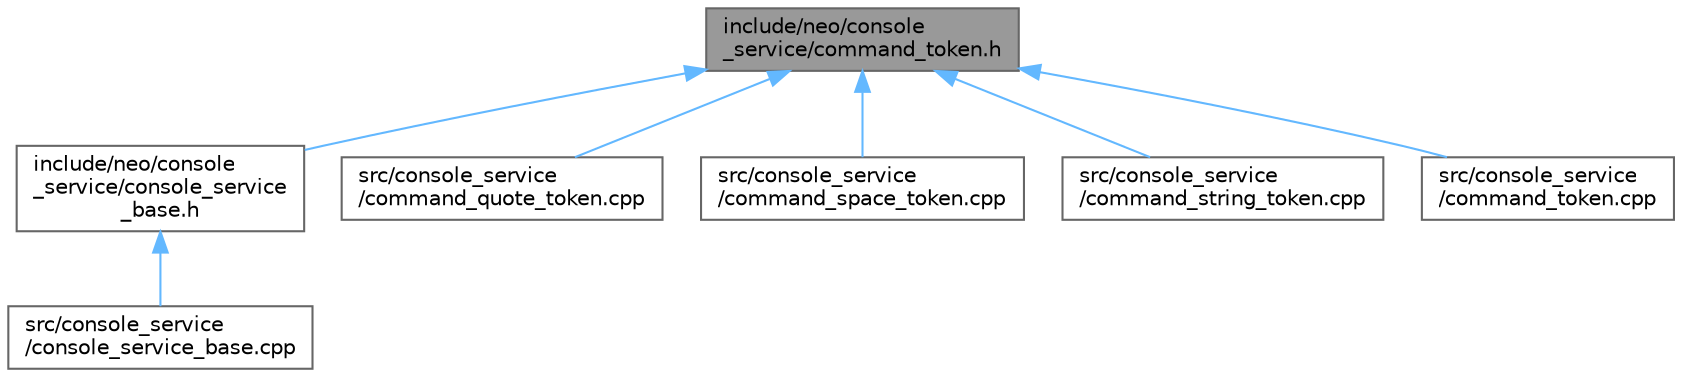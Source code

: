 digraph "include/neo/console_service/command_token.h"
{
 // LATEX_PDF_SIZE
  bgcolor="transparent";
  edge [fontname=Helvetica,fontsize=10,labelfontname=Helvetica,labelfontsize=10];
  node [fontname=Helvetica,fontsize=10,shape=box,height=0.2,width=0.4];
  Node1 [id="Node000001",label="include/neo/console\l_service/command_token.h",height=0.2,width=0.4,color="gray40", fillcolor="grey60", style="filled", fontcolor="black",tooltip=" "];
  Node1 -> Node2 [id="edge1_Node000001_Node000002",dir="back",color="steelblue1",style="solid",tooltip=" "];
  Node2 [id="Node000002",label="include/neo/console\l_service/console_service\l_base.h",height=0.2,width=0.4,color="grey40", fillcolor="white", style="filled",URL="$console__service__base_8h.html",tooltip=" "];
  Node2 -> Node3 [id="edge2_Node000002_Node000003",dir="back",color="steelblue1",style="solid",tooltip=" "];
  Node3 [id="Node000003",label="src/console_service\l/console_service_base.cpp",height=0.2,width=0.4,color="grey40", fillcolor="white", style="filled",URL="$console__service__base_8cpp.html",tooltip=" "];
  Node1 -> Node4 [id="edge3_Node000001_Node000004",dir="back",color="steelblue1",style="solid",tooltip=" "];
  Node4 [id="Node000004",label="src/console_service\l/command_quote_token.cpp",height=0.2,width=0.4,color="grey40", fillcolor="white", style="filled",URL="$command__quote__token_8cpp.html",tooltip=" "];
  Node1 -> Node5 [id="edge4_Node000001_Node000005",dir="back",color="steelblue1",style="solid",tooltip=" "];
  Node5 [id="Node000005",label="src/console_service\l/command_space_token.cpp",height=0.2,width=0.4,color="grey40", fillcolor="white", style="filled",URL="$command__space__token_8cpp.html",tooltip=" "];
  Node1 -> Node6 [id="edge5_Node000001_Node000006",dir="back",color="steelblue1",style="solid",tooltip=" "];
  Node6 [id="Node000006",label="src/console_service\l/command_string_token.cpp",height=0.2,width=0.4,color="grey40", fillcolor="white", style="filled",URL="$command__string__token_8cpp.html",tooltip=" "];
  Node1 -> Node7 [id="edge6_Node000001_Node000007",dir="back",color="steelblue1",style="solid",tooltip=" "];
  Node7 [id="Node000007",label="src/console_service\l/command_token.cpp",height=0.2,width=0.4,color="grey40", fillcolor="white", style="filled",URL="$command__token_8cpp.html",tooltip=" "];
}
